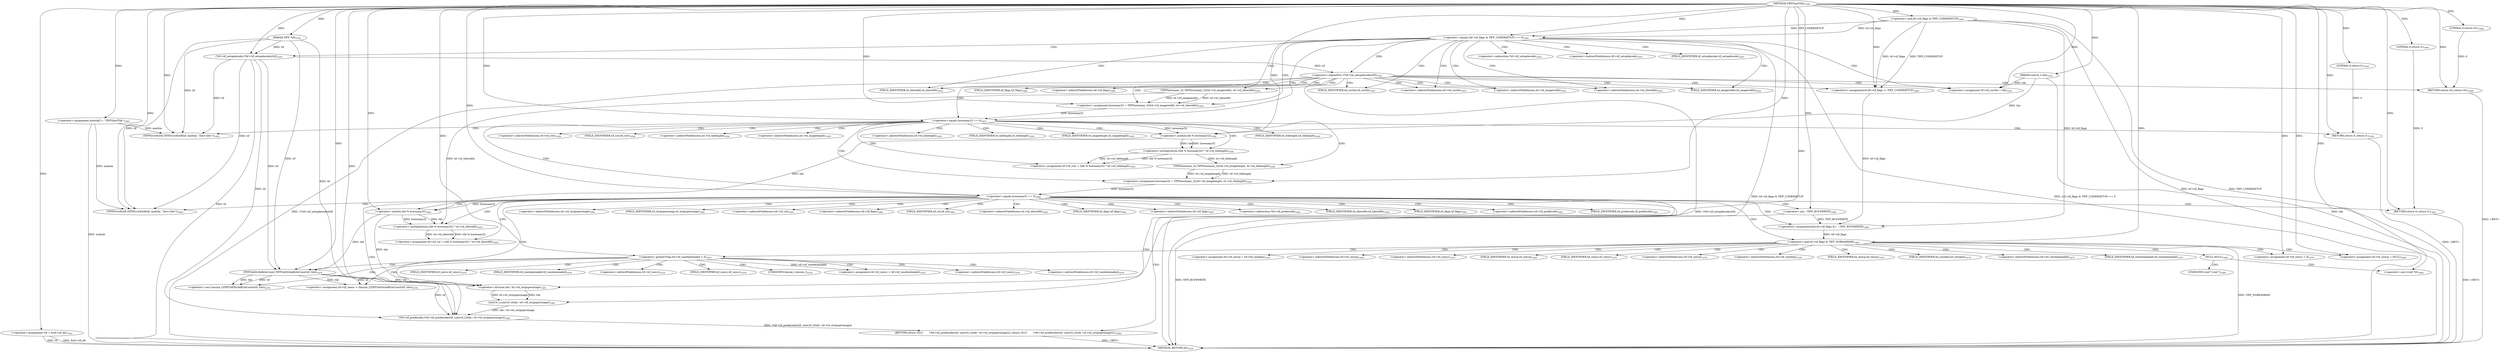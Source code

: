 digraph "TIFFStartTile" {  
"77358" [label = <(METHOD,TIFFStartTile)<SUB>1439</SUB>> ]
"77540" [label = <(METHOD_RETURN,int)<SUB>1439</SUB>> ]
"77359" [label = <(PARAM,TIFF *tif)<SUB>1439</SUB>> ]
"77360" [label = <(PARAM,uint32_t tile)<SUB>1439</SUB>> ]
"77363" [label = <(&lt;operator&gt;.assignment,module[] = &quot;TIFFStartTile&quot;)<SUB>1441</SUB>> ]
"77367" [label = <(&lt;operator&gt;.assignment,*td = &amp;tif-&gt;tif_dir)<SUB>1442</SUB>> ]
"77399" [label = <(&lt;operator&gt;.assignment,tif-&gt;tif_curtile = tile)<SUB>1451</SUB>> ]
"77404" [label = <(&lt;operator&gt;.assignment,howmany32 = TIFFhowmany_32(td-&gt;td_imagewidth, td-&gt;td_tilewidth))<SUB>1452</SUB>> ]
"77424" [label = <(&lt;operator&gt;.assignment,tif-&gt;tif_row = (tile % howmany32) * td-&gt;td_tilelength)<SUB>1458</SUB>> ]
"77435" [label = <(&lt;operator&gt;.assignment,howmany32 = TIFFhowmany_32(td-&gt;td_imagelength, td-&gt;td_tilelength))<SUB>1459</SUB>> ]
"77455" [label = <(&lt;operator&gt;.assignment,tif-&gt;tif_col = (tile % howmany32) * td-&gt;td_tilewidth)<SUB>1465</SUB>> ]
"77466" [label = <(&lt;operators&gt;.assignmentAnd,tif-&gt;tif_flags &amp;= ~TIFF_BUF4WRITE)<SUB>1466</SUB>> ]
"77527" [label = <(RETURN,return (\012        (*tif-&gt;tif_predecode)(tif, (uint16_t)(tile / td-&gt;td_stripsperimage)));,return (\012        (*tif-&gt;tif_predecode)(tif, (uint16_t)(tile / td-&gt;td_stripsperimage)));)<SUB>1480</SUB>> ]
"77375" [label = <(&lt;operator&gt;.equals,(tif-&gt;tif_flags &amp; TIFF_CODERSETUP) == 0)<SUB>1445</SUB>> ]
"77414" [label = <(&lt;operator&gt;.equals,howmany32 == 0)<SUB>1453</SUB>> ]
"77445" [label = <(&lt;operator&gt;.equals,howmany32 == 0)<SUB>1460</SUB>> ]
"77473" [label = <(&lt;operator&gt;.and,tif-&gt;tif_flags &amp; TIFF_NOREADRAW)<SUB>1467</SUB>> ]
"77528" [label = <(*tif-&gt;tif_predecode,(*tif-&gt;tif_predecode)(tif, (uint16_t)(tile / td-&gt;td_stripsperimage)))<SUB>1481</SUB>> ]
"77394" [label = <(&lt;operators&gt;.assignmentOr,tif-&gt;tif_flags |= TIFF_CODERSETUP)<SUB>1449</SUB>> ]
"77406" [label = <(TIFFhowmany_32,TIFFhowmany_32(td-&gt;td_imagewidth, td-&gt;td_tilewidth))<SUB>1452</SUB>> ]
"77418" [label = <(TIFFErrorExtR,TIFFErrorExtR(tif, module, &quot;Zero tiles&quot;))<SUB>1455</SUB>> ]
"77422" [label = <(RETURN,return 0;,return 0;)<SUB>1456</SUB>> ]
"77428" [label = <(&lt;operator&gt;.multiplication,(tile % howmany32) * td-&gt;td_tilelength)<SUB>1458</SUB>> ]
"77437" [label = <(TIFFhowmany_32,TIFFhowmany_32(td-&gt;td_imagelength, td-&gt;td_tilelength))<SUB>1459</SUB>> ]
"77449" [label = <(TIFFErrorExtR,TIFFErrorExtR(tif, module, &quot;Zero tiles&quot;))<SUB>1462</SUB>> ]
"77453" [label = <(RETURN,return 0;,return 0;)<SUB>1463</SUB>> ]
"77459" [label = <(&lt;operator&gt;.multiplication,(tile % howmany32) * td-&gt;td_tilewidth)<SUB>1465</SUB>> ]
"77470" [label = <(&lt;operator&gt;.not,~TIFF_BUF4WRITE)<SUB>1466</SUB>> ]
"77479" [label = <(&lt;operator&gt;.assignment,tif-&gt;tif_rawcp = NULL)<SUB>1469</SUB>> ]
"77488" [label = <(&lt;operator&gt;.assignment,tif-&gt;tif_rawcc = 0)<SUB>1470</SUB>> ]
"77376" [label = <(&lt;operator&gt;.and,tif-&gt;tif_flags &amp; TIFF_CODERSETUP)<SUB>1445</SUB>> ]
"77384" [label = <(&lt;operator&gt;.logicalNot,!(*tif-&gt;tif_setupdecode)(tif))<SUB>1447</SUB>> ]
"77423" [label = <(LITERAL,0,return 0;)<SUB>1456</SUB>> ]
"77429" [label = <(&lt;operator&gt;.modulo,tile % howmany32)<SUB>1458</SUB>> ]
"77454" [label = <(LITERAL,0,return 0;)<SUB>1463</SUB>> ]
"77460" [label = <(&lt;operator&gt;.modulo,tile % howmany32)<SUB>1465</SUB>> ]
"77495" [label = <(&lt;operator&gt;.assignment,tif-&gt;tif_rawcp = tif-&gt;tif_rawdata)<SUB>1474</SUB>> ]
"77534" [label = <(uint16_t,(uint16_t)(tile / td-&gt;td_stripsperimage))<SUB>1481</SUB>> ]
"77392" [label = <(RETURN,return (0);,return (0);)<SUB>1448</SUB>> ]
"77503" [label = <(&lt;operator&gt;.greaterThan,tif-&gt;tif_rawdataloaded &gt; 0)<SUB>1475</SUB>> ]
"77535" [label = <(&lt;operator&gt;.division,tile / td-&gt;td_stripsperimage)<SUB>1481</SUB>> ]
"77385" [label = <(*tif-&gt;tif_setupdecode,(*tif-&gt;tif_setupdecode)(tif))<SUB>1447</SUB>> ]
"77393" [label = <(LITERAL,0,return (0);)<SUB>1448</SUB>> ]
"77485" [label = <(&lt;operator&gt;.cast,(void *)0)<SUB>1469</SUB>> ]
"77509" [label = <(&lt;operator&gt;.assignment,tif-&gt;tif_rawcc = tif-&gt;tif_rawdataloaded)<SUB>1476</SUB>> ]
"77518" [label = <(&lt;operator&gt;.assignment,tif-&gt;tif_rawcc = (tmsize_t)TIFFGetStrileByteCount(tif, tile))<SUB>1478</SUB>> ]
"77522" [label = <(&lt;operator&gt;.cast,(tmsize_t)TIFFGetStrileByteCount(tif, tile))<SUB>1478</SUB>> ]
"77524" [label = <(TIFFGetStrileByteCount,TIFFGetStrileByteCount(tif, tile))<SUB>1478</SUB>> ]
"77400" [label = <(&lt;operator&gt;.indirectFieldAccess,tif-&gt;tif_curtile)<SUB>1451</SUB>> ]
"77425" [label = <(&lt;operator&gt;.indirectFieldAccess,tif-&gt;tif_row)<SUB>1458</SUB>> ]
"77456" [label = <(&lt;operator&gt;.indirectFieldAccess,tif-&gt;tif_col)<SUB>1465</SUB>> ]
"77467" [label = <(&lt;operator&gt;.indirectFieldAccess,tif-&gt;tif_flags)<SUB>1466</SUB>> ]
"77402" [label = <(FIELD_IDENTIFIER,tif_curtile,tif_curtile)<SUB>1451</SUB>> ]
"77407" [label = <(&lt;operator&gt;.indirectFieldAccess,td-&gt;td_imagewidth)<SUB>1452</SUB>> ]
"77410" [label = <(&lt;operator&gt;.indirectFieldAccess,td-&gt;td_tilewidth)<SUB>1452</SUB>> ]
"77427" [label = <(FIELD_IDENTIFIER,tif_row,tif_row)<SUB>1458</SUB>> ]
"77432" [label = <(&lt;operator&gt;.indirectFieldAccess,td-&gt;td_tilelength)<SUB>1458</SUB>> ]
"77438" [label = <(&lt;operator&gt;.indirectFieldAccess,td-&gt;td_imagelength)<SUB>1459</SUB>> ]
"77441" [label = <(&lt;operator&gt;.indirectFieldAccess,td-&gt;td_tilelength)<SUB>1459</SUB>> ]
"77458" [label = <(FIELD_IDENTIFIER,tif_col,tif_col)<SUB>1465</SUB>> ]
"77463" [label = <(&lt;operator&gt;.indirectFieldAccess,td-&gt;td_tilewidth)<SUB>1465</SUB>> ]
"77469" [label = <(FIELD_IDENTIFIER,tif_flags,tif_flags)<SUB>1466</SUB>> ]
"77474" [label = <(&lt;operator&gt;.indirectFieldAccess,tif-&gt;tif_flags)<SUB>1467</SUB>> ]
"77529" [label = <(&lt;operator&gt;.indirection,*tif-&gt;tif_predecode)<SUB>1481</SUB>> ]
"77395" [label = <(&lt;operator&gt;.indirectFieldAccess,tif-&gt;tif_flags)<SUB>1449</SUB>> ]
"77409" [label = <(FIELD_IDENTIFIER,td_imagewidth,td_imagewidth)<SUB>1452</SUB>> ]
"77412" [label = <(FIELD_IDENTIFIER,td_tilewidth,td_tilewidth)<SUB>1452</SUB>> ]
"77434" [label = <(FIELD_IDENTIFIER,td_tilelength,td_tilelength)<SUB>1458</SUB>> ]
"77440" [label = <(FIELD_IDENTIFIER,td_imagelength,td_imagelength)<SUB>1459</SUB>> ]
"77443" [label = <(FIELD_IDENTIFIER,td_tilelength,td_tilelength)<SUB>1459</SUB>> ]
"77465" [label = <(FIELD_IDENTIFIER,td_tilewidth,td_tilewidth)<SUB>1465</SUB>> ]
"77476" [label = <(FIELD_IDENTIFIER,tif_flags,tif_flags)<SUB>1467</SUB>> ]
"77480" [label = <(&lt;operator&gt;.indirectFieldAccess,tif-&gt;tif_rawcp)<SUB>1469</SUB>> ]
"77483" [label = <(NULL,NULL)<SUB>1469</SUB>> ]
"77489" [label = <(&lt;operator&gt;.indirectFieldAccess,tif-&gt;tif_rawcc)<SUB>1470</SUB>> ]
"77530" [label = <(&lt;operator&gt;.indirectFieldAccess,tif-&gt;tif_predecode)<SUB>1481</SUB>> ]
"77397" [label = <(FIELD_IDENTIFIER,tif_flags,tif_flags)<SUB>1449</SUB>> ]
"77482" [label = <(FIELD_IDENTIFIER,tif_rawcp,tif_rawcp)<SUB>1469</SUB>> ]
"77491" [label = <(FIELD_IDENTIFIER,tif_rawcc,tif_rawcc)<SUB>1470</SUB>> ]
"77496" [label = <(&lt;operator&gt;.indirectFieldAccess,tif-&gt;tif_rawcp)<SUB>1474</SUB>> ]
"77499" [label = <(&lt;operator&gt;.indirectFieldAccess,tif-&gt;tif_rawdata)<SUB>1474</SUB>> ]
"77532" [label = <(FIELD_IDENTIFIER,tif_predecode,tif_predecode)<SUB>1481</SUB>> ]
"77537" [label = <(&lt;operator&gt;.indirectFieldAccess,td-&gt;td_stripsperimage)<SUB>1481</SUB>> ]
"77386" [label = <(&lt;operator&gt;.indirection,*tif-&gt;tif_setupdecode)<SUB>1447</SUB>> ]
"77498" [label = <(FIELD_IDENTIFIER,tif_rawcp,tif_rawcp)<SUB>1474</SUB>> ]
"77501" [label = <(FIELD_IDENTIFIER,tif_rawdata,tif_rawdata)<SUB>1474</SUB>> ]
"77504" [label = <(&lt;operator&gt;.indirectFieldAccess,tif-&gt;tif_rawdataloaded)<SUB>1475</SUB>> ]
"77539" [label = <(FIELD_IDENTIFIER,td_stripsperimage,td_stripsperimage)<SUB>1481</SUB>> ]
"77387" [label = <(&lt;operator&gt;.indirectFieldAccess,tif-&gt;tif_setupdecode)<SUB>1447</SUB>> ]
"77486" [label = <(UNKNOWN,void *,void *)<SUB>1469</SUB>> ]
"77506" [label = <(FIELD_IDENTIFIER,tif_rawdataloaded,tif_rawdataloaded)<SUB>1475</SUB>> ]
"77510" [label = <(&lt;operator&gt;.indirectFieldAccess,tif-&gt;tif_rawcc)<SUB>1476</SUB>> ]
"77513" [label = <(&lt;operator&gt;.indirectFieldAccess,tif-&gt;tif_rawdataloaded)<SUB>1476</SUB>> ]
"77389" [label = <(FIELD_IDENTIFIER,tif_setupdecode,tif_setupdecode)<SUB>1447</SUB>> ]
"77512" [label = <(FIELD_IDENTIFIER,tif_rawcc,tif_rawcc)<SUB>1476</SUB>> ]
"77515" [label = <(FIELD_IDENTIFIER,tif_rawdataloaded,tif_rawdataloaded)<SUB>1476</SUB>> ]
"77519" [label = <(&lt;operator&gt;.indirectFieldAccess,tif-&gt;tif_rawcc)<SUB>1478</SUB>> ]
"77521" [label = <(FIELD_IDENTIFIER,tif_rawcc,tif_rawcc)<SUB>1478</SUB>> ]
"77523" [label = <(UNKNOWN,tmsize_t,tmsize_t)<SUB>1478</SUB>> ]
  "77527" -> "77540"  [ label = "DDG: &lt;RET&gt;"] 
  "77453" -> "77540"  [ label = "DDG: &lt;RET&gt;"] 
  "77392" -> "77540"  [ label = "DDG: &lt;RET&gt;"] 
  "77422" -> "77540"  [ label = "DDG: &lt;RET&gt;"] 
  "77360" -> "77540"  [ label = "DDG: tile"] 
  "77363" -> "77540"  [ label = "DDG: module"] 
  "77367" -> "77540"  [ label = "DDG: td"] 
  "77367" -> "77540"  [ label = "DDG: &amp;tif-&gt;tif_dir"] 
  "77376" -> "77540"  [ label = "DDG: tif-&gt;tif_flags"] 
  "77376" -> "77540"  [ label = "DDG: TIFF_CODERSETUP"] 
  "77375" -> "77540"  [ label = "DDG: tif-&gt;tif_flags &amp; TIFF_CODERSETUP"] 
  "77375" -> "77540"  [ label = "DDG: (tif-&gt;tif_flags &amp; TIFF_CODERSETUP) == 0"] 
  "77385" -> "77540"  [ label = "DDG: tif"] 
  "77384" -> "77540"  [ label = "DDG: (*tif-&gt;tif_setupdecode)(tif)"] 
  "77384" -> "77540"  [ label = "DDG: !(*tif-&gt;tif_setupdecode)(tif)"] 
  "77470" -> "77540"  [ label = "DDG: TIFF_BUF4WRITE"] 
  "77473" -> "77540"  [ label = "DDG: TIFF_NOREADRAW"] 
  "77358" -> "77359"  [ label = "DDG: "] 
  "77358" -> "77360"  [ label = "DDG: "] 
  "77358" -> "77363"  [ label = "DDG: "] 
  "77360" -> "77399"  [ label = "DDG: tile"] 
  "77358" -> "77399"  [ label = "DDG: "] 
  "77406" -> "77404"  [ label = "DDG: td-&gt;td_imagewidth"] 
  "77406" -> "77404"  [ label = "DDG: td-&gt;td_tilewidth"] 
  "77428" -> "77424"  [ label = "DDG: tile % howmany32"] 
  "77428" -> "77424"  [ label = "DDG: td-&gt;td_tilelength"] 
  "77437" -> "77435"  [ label = "DDG: td-&gt;td_imagelength"] 
  "77437" -> "77435"  [ label = "DDG: td-&gt;td_tilelength"] 
  "77459" -> "77455"  [ label = "DDG: tile % howmany32"] 
  "77459" -> "77455"  [ label = "DDG: td-&gt;td_tilewidth"] 
  "77470" -> "77466"  [ label = "DDG: TIFF_BUF4WRITE"] 
  "77528" -> "77527"  [ label = "DDG: (*tif-&gt;tif_predecode)(tif, (uint16_t)(tile / td-&gt;td_stripsperimage))"] 
  "77358" -> "77367"  [ label = "DDG: "] 
  "77358" -> "77404"  [ label = "DDG: "] 
  "77358" -> "77435"  [ label = "DDG: "] 
  "77376" -> "77466"  [ label = "DDG: tif-&gt;tif_flags"] 
  "77394" -> "77466"  [ label = "DDG: tif-&gt;tif_flags"] 
  "77376" -> "77375"  [ label = "DDG: tif-&gt;tif_flags"] 
  "77376" -> "77375"  [ label = "DDG: TIFF_CODERSETUP"] 
  "77358" -> "77375"  [ label = "DDG: "] 
  "77376" -> "77394"  [ label = "DDG: TIFF_CODERSETUP"] 
  "77358" -> "77394"  [ label = "DDG: "] 
  "77404" -> "77414"  [ label = "DDG: howmany32"] 
  "77358" -> "77414"  [ label = "DDG: "] 
  "77423" -> "77422"  [ label = "DDG: 0"] 
  "77358" -> "77422"  [ label = "DDG: "] 
  "77429" -> "77428"  [ label = "DDG: tile"] 
  "77429" -> "77428"  [ label = "DDG: howmany32"] 
  "77428" -> "77437"  [ label = "DDG: td-&gt;td_tilelength"] 
  "77435" -> "77445"  [ label = "DDG: howmany32"] 
  "77358" -> "77445"  [ label = "DDG: "] 
  "77454" -> "77453"  [ label = "DDG: 0"] 
  "77358" -> "77453"  [ label = "DDG: "] 
  "77460" -> "77459"  [ label = "DDG: tile"] 
  "77460" -> "77459"  [ label = "DDG: howmany32"] 
  "77406" -> "77459"  [ label = "DDG: td-&gt;td_tilewidth"] 
  "77358" -> "77470"  [ label = "DDG: "] 
  "77466" -> "77473"  [ label = "DDG: tif-&gt;tif_flags"] 
  "77358" -> "77473"  [ label = "DDG: "] 
  "77358" -> "77479"  [ label = "DDG: "] 
  "77358" -> "77488"  [ label = "DDG: "] 
  "77385" -> "77528"  [ label = "DDG: tif"] 
  "77524" -> "77528"  [ label = "DDG: tif"] 
  "77359" -> "77528"  [ label = "DDG: tif"] 
  "77358" -> "77528"  [ label = "DDG: "] 
  "77534" -> "77528"  [ label = "DDG: tile / td-&gt;td_stripsperimage"] 
  "77358" -> "77376"  [ label = "DDG: "] 
  "77376" -> "77394"  [ label = "DDG: tif-&gt;tif_flags"] 
  "77385" -> "77418"  [ label = "DDG: tif"] 
  "77359" -> "77418"  [ label = "DDG: tif"] 
  "77358" -> "77418"  [ label = "DDG: "] 
  "77363" -> "77418"  [ label = "DDG: module"] 
  "77358" -> "77423"  [ label = "DDG: "] 
  "77358" -> "77429"  [ label = "DDG: "] 
  "77360" -> "77429"  [ label = "DDG: tile"] 
  "77414" -> "77429"  [ label = "DDG: howmany32"] 
  "77385" -> "77449"  [ label = "DDG: tif"] 
  "77359" -> "77449"  [ label = "DDG: tif"] 
  "77358" -> "77449"  [ label = "DDG: "] 
  "77363" -> "77449"  [ label = "DDG: module"] 
  "77358" -> "77454"  [ label = "DDG: "] 
  "77429" -> "77460"  [ label = "DDG: tile"] 
  "77358" -> "77460"  [ label = "DDG: "] 
  "77445" -> "77460"  [ label = "DDG: howmany32"] 
  "77535" -> "77534"  [ label = "DDG: tile"] 
  "77535" -> "77534"  [ label = "DDG: td-&gt;td_stripsperimage"] 
  "77385" -> "77384"  [ label = "DDG: tif"] 
  "77393" -> "77392"  [ label = "DDG: 0"] 
  "77358" -> "77392"  [ label = "DDG: "] 
  "77460" -> "77535"  [ label = "DDG: tile"] 
  "77524" -> "77535"  [ label = "DDG: tile"] 
  "77358" -> "77535"  [ label = "DDG: "] 
  "77359" -> "77385"  [ label = "DDG: tif"] 
  "77358" -> "77385"  [ label = "DDG: "] 
  "77358" -> "77393"  [ label = "DDG: "] 
  "77358" -> "77485"  [ label = "DDG: "] 
  "77358" -> "77503"  [ label = "DDG: "] 
  "77503" -> "77509"  [ label = "DDG: tif-&gt;tif_rawdataloaded"] 
  "77524" -> "77518"  [ label = "DDG: tif"] 
  "77524" -> "77518"  [ label = "DDG: tile"] 
  "77524" -> "77522"  [ label = "DDG: tif"] 
  "77524" -> "77522"  [ label = "DDG: tile"] 
  "77385" -> "77524"  [ label = "DDG: tif"] 
  "77359" -> "77524"  [ label = "DDG: tif"] 
  "77358" -> "77524"  [ label = "DDG: "] 
  "77460" -> "77524"  [ label = "DDG: tile"] 
  "77375" -> "77404"  [ label = "CDG: "] 
  "77375" -> "77387"  [ label = "CDG: "] 
  "77375" -> "77412"  [ label = "CDG: "] 
  "77375" -> "77406"  [ label = "CDG: "] 
  "77375" -> "77384"  [ label = "CDG: "] 
  "77375" -> "77409"  [ label = "CDG: "] 
  "77375" -> "77385"  [ label = "CDG: "] 
  "77375" -> "77414"  [ label = "CDG: "] 
  "77375" -> "77389"  [ label = "CDG: "] 
  "77375" -> "77386"  [ label = "CDG: "] 
  "77375" -> "77402"  [ label = "CDG: "] 
  "77375" -> "77400"  [ label = "CDG: "] 
  "77375" -> "77407"  [ label = "CDG: "] 
  "77375" -> "77410"  [ label = "CDG: "] 
  "77375" -> "77399"  [ label = "CDG: "] 
  "77414" -> "77424"  [ label = "CDG: "] 
  "77414" -> "77441"  [ label = "CDG: "] 
  "77414" -> "77422"  [ label = "CDG: "] 
  "77414" -> "77438"  [ label = "CDG: "] 
  "77414" -> "77437"  [ label = "CDG: "] 
  "77414" -> "77425"  [ label = "CDG: "] 
  "77414" -> "77428"  [ label = "CDG: "] 
  "77414" -> "77418"  [ label = "CDG: "] 
  "77414" -> "77432"  [ label = "CDG: "] 
  "77414" -> "77435"  [ label = "CDG: "] 
  "77414" -> "77434"  [ label = "CDG: "] 
  "77414" -> "77443"  [ label = "CDG: "] 
  "77414" -> "77427"  [ label = "CDG: "] 
  "77414" -> "77429"  [ label = "CDG: "] 
  "77414" -> "77440"  [ label = "CDG: "] 
  "77414" -> "77445"  [ label = "CDG: "] 
  "77445" -> "77465"  [ label = "CDG: "] 
  "77445" -> "77534"  [ label = "CDG: "] 
  "77445" -> "77455"  [ label = "CDG: "] 
  "77445" -> "77535"  [ label = "CDG: "] 
  "77445" -> "77532"  [ label = "CDG: "] 
  "77445" -> "77458"  [ label = "CDG: "] 
  "77445" -> "77476"  [ label = "CDG: "] 
  "77445" -> "77453"  [ label = "CDG: "] 
  "77445" -> "77456"  [ label = "CDG: "] 
  "77445" -> "77473"  [ label = "CDG: "] 
  "77445" -> "77469"  [ label = "CDG: "] 
  "77445" -> "77530"  [ label = "CDG: "] 
  "77445" -> "77527"  [ label = "CDG: "] 
  "77445" -> "77466"  [ label = "CDG: "] 
  "77445" -> "77529"  [ label = "CDG: "] 
  "77445" -> "77449"  [ label = "CDG: "] 
  "77445" -> "77537"  [ label = "CDG: "] 
  "77445" -> "77474"  [ label = "CDG: "] 
  "77445" -> "77528"  [ label = "CDG: "] 
  "77445" -> "77460"  [ label = "CDG: "] 
  "77445" -> "77467"  [ label = "CDG: "] 
  "77445" -> "77459"  [ label = "CDG: "] 
  "77445" -> "77470"  [ label = "CDG: "] 
  "77445" -> "77539"  [ label = "CDG: "] 
  "77445" -> "77463"  [ label = "CDG: "] 
  "77473" -> "77499"  [ label = "CDG: "] 
  "77473" -> "77482"  [ label = "CDG: "] 
  "77473" -> "77498"  [ label = "CDG: "] 
  "77473" -> "77506"  [ label = "CDG: "] 
  "77473" -> "77483"  [ label = "CDG: "] 
  "77473" -> "77491"  [ label = "CDG: "] 
  "77473" -> "77488"  [ label = "CDG: "] 
  "77473" -> "77480"  [ label = "CDG: "] 
  "77473" -> "77503"  [ label = "CDG: "] 
  "77473" -> "77495"  [ label = "CDG: "] 
  "77473" -> "77496"  [ label = "CDG: "] 
  "77473" -> "77479"  [ label = "CDG: "] 
  "77473" -> "77504"  [ label = "CDG: "] 
  "77473" -> "77501"  [ label = "CDG: "] 
  "77473" -> "77489"  [ label = "CDG: "] 
  "77384" -> "77404"  [ label = "CDG: "] 
  "77384" -> "77412"  [ label = "CDG: "] 
  "77384" -> "77406"  [ label = "CDG: "] 
  "77384" -> "77409"  [ label = "CDG: "] 
  "77384" -> "77395"  [ label = "CDG: "] 
  "77384" -> "77414"  [ label = "CDG: "] 
  "77384" -> "77394"  [ label = "CDG: "] 
  "77384" -> "77397"  [ label = "CDG: "] 
  "77384" -> "77402"  [ label = "CDG: "] 
  "77384" -> "77400"  [ label = "CDG: "] 
  "77384" -> "77407"  [ label = "CDG: "] 
  "77384" -> "77410"  [ label = "CDG: "] 
  "77384" -> "77399"  [ label = "CDG: "] 
  "77384" -> "77392"  [ label = "CDG: "] 
  "77483" -> "77485"  [ label = "CDG: "] 
  "77483" -> "77486"  [ label = "CDG: "] 
  "77503" -> "77518"  [ label = "CDG: "] 
  "77503" -> "77515"  [ label = "CDG: "] 
  "77503" -> "77519"  [ label = "CDG: "] 
  "77503" -> "77522"  [ label = "CDG: "] 
  "77503" -> "77510"  [ label = "CDG: "] 
  "77503" -> "77512"  [ label = "CDG: "] 
  "77503" -> "77513"  [ label = "CDG: "] 
  "77503" -> "77521"  [ label = "CDG: "] 
  "77503" -> "77524"  [ label = "CDG: "] 
  "77503" -> "77523"  [ label = "CDG: "] 
  "77503" -> "77509"  [ label = "CDG: "] 
}
